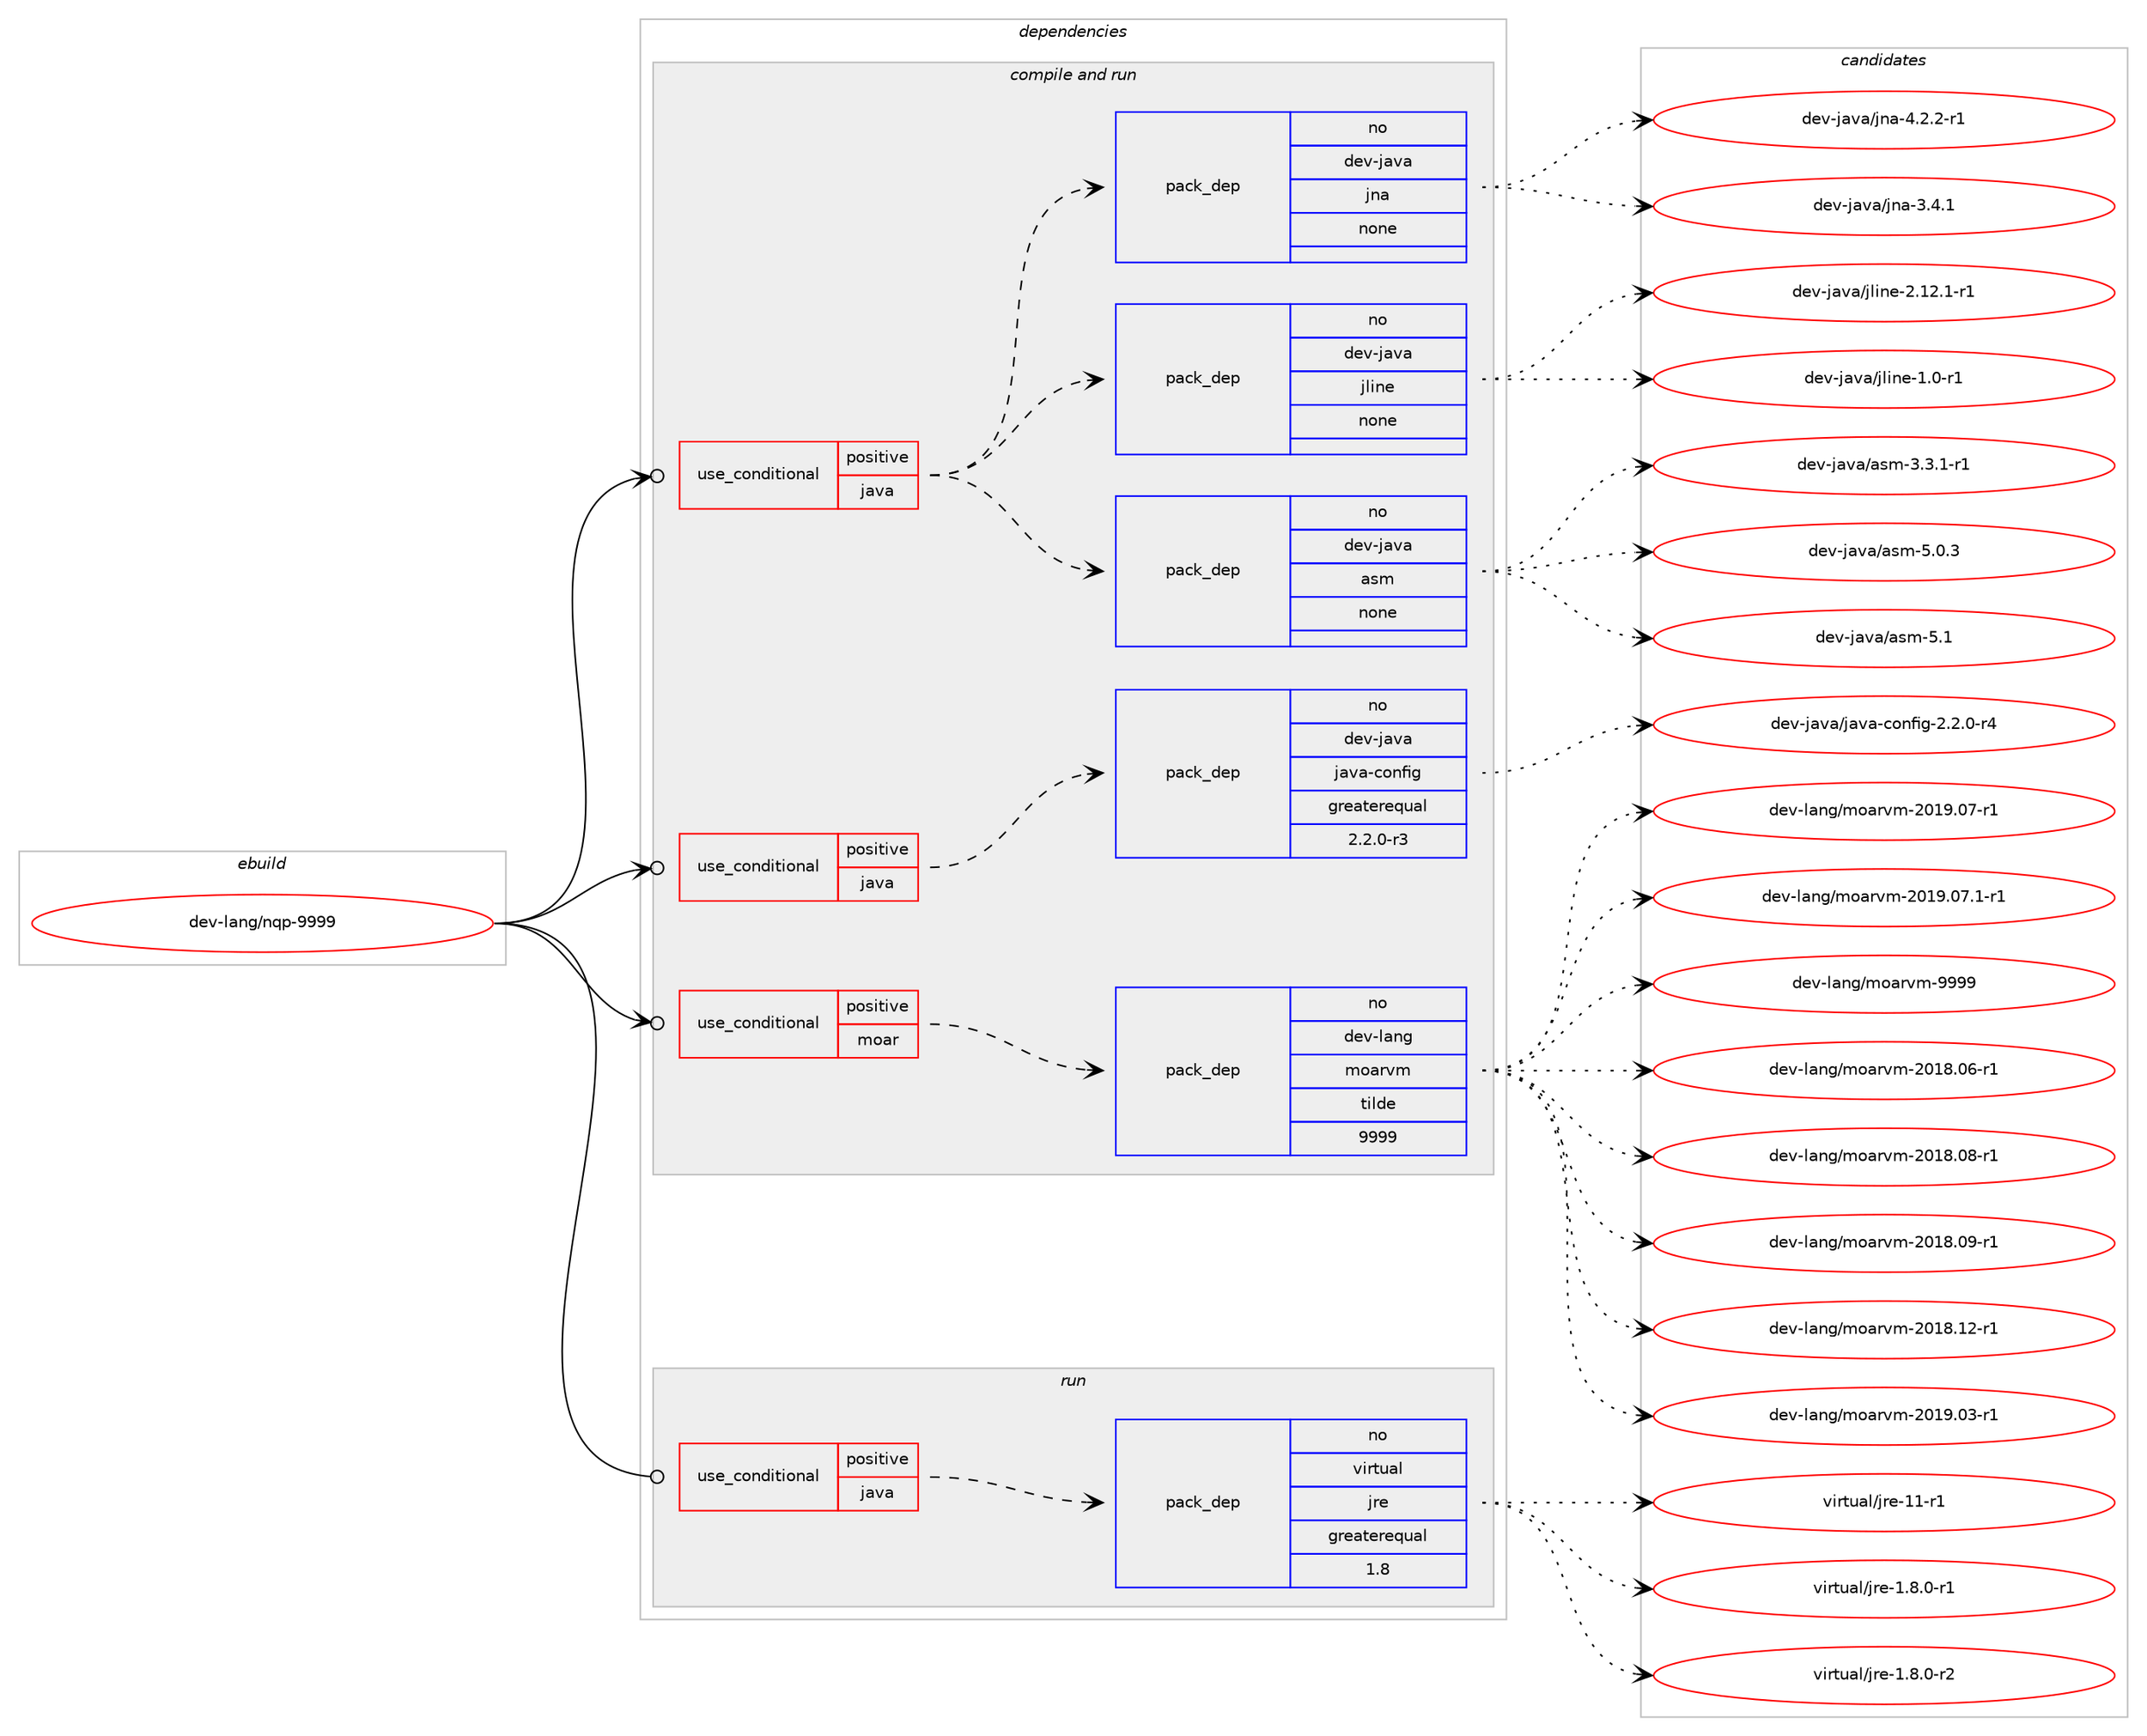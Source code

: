 digraph prolog {

# *************
# Graph options
# *************

newrank=true;
concentrate=true;
compound=true;
graph [rankdir=LR,fontname=Helvetica,fontsize=10,ranksep=1.5];#, ranksep=2.5, nodesep=0.2];
edge  [arrowhead=vee];
node  [fontname=Helvetica,fontsize=10];

# **********
# The ebuild
# **********

subgraph cluster_leftcol {
color=gray;
rank=same;
label=<<i>ebuild</i>>;
id [label="dev-lang/nqp-9999", color=red, width=4, href="../dev-lang/nqp-9999.svg"];
}

# ****************
# The dependencies
# ****************

subgraph cluster_midcol {
color=gray;
label=<<i>dependencies</i>>;
subgraph cluster_compile {
fillcolor="#eeeeee";
style=filled;
label=<<i>compile</i>>;
}
subgraph cluster_compileandrun {
fillcolor="#eeeeee";
style=filled;
label=<<i>compile and run</i>>;
subgraph cond130005 {
dependency559181 [label=<<TABLE BORDER="0" CELLBORDER="1" CELLSPACING="0" CELLPADDING="4"><TR><TD ROWSPAN="3" CELLPADDING="10">use_conditional</TD></TR><TR><TD>positive</TD></TR><TR><TD>java</TD></TR></TABLE>>, shape=none, color=red];
subgraph pack417935 {
dependency559182 [label=<<TABLE BORDER="0" CELLBORDER="1" CELLSPACING="0" CELLPADDING="4" WIDTH="220"><TR><TD ROWSPAN="6" CELLPADDING="30">pack_dep</TD></TR><TR><TD WIDTH="110">no</TD></TR><TR><TD>dev-java</TD></TR><TR><TD>asm</TD></TR><TR><TD>none</TD></TR><TR><TD></TD></TR></TABLE>>, shape=none, color=blue];
}
dependency559181:e -> dependency559182:w [weight=20,style="dashed",arrowhead="vee"];
subgraph pack417936 {
dependency559183 [label=<<TABLE BORDER="0" CELLBORDER="1" CELLSPACING="0" CELLPADDING="4" WIDTH="220"><TR><TD ROWSPAN="6" CELLPADDING="30">pack_dep</TD></TR><TR><TD WIDTH="110">no</TD></TR><TR><TD>dev-java</TD></TR><TR><TD>jline</TD></TR><TR><TD>none</TD></TR><TR><TD></TD></TR></TABLE>>, shape=none, color=blue];
}
dependency559181:e -> dependency559183:w [weight=20,style="dashed",arrowhead="vee"];
subgraph pack417937 {
dependency559184 [label=<<TABLE BORDER="0" CELLBORDER="1" CELLSPACING="0" CELLPADDING="4" WIDTH="220"><TR><TD ROWSPAN="6" CELLPADDING="30">pack_dep</TD></TR><TR><TD WIDTH="110">no</TD></TR><TR><TD>dev-java</TD></TR><TR><TD>jna</TD></TR><TR><TD>none</TD></TR><TR><TD></TD></TR></TABLE>>, shape=none, color=blue];
}
dependency559181:e -> dependency559184:w [weight=20,style="dashed",arrowhead="vee"];
}
id:e -> dependency559181:w [weight=20,style="solid",arrowhead="odotvee"];
subgraph cond130006 {
dependency559185 [label=<<TABLE BORDER="0" CELLBORDER="1" CELLSPACING="0" CELLPADDING="4"><TR><TD ROWSPAN="3" CELLPADDING="10">use_conditional</TD></TR><TR><TD>positive</TD></TR><TR><TD>java</TD></TR></TABLE>>, shape=none, color=red];
subgraph pack417938 {
dependency559186 [label=<<TABLE BORDER="0" CELLBORDER="1" CELLSPACING="0" CELLPADDING="4" WIDTH="220"><TR><TD ROWSPAN="6" CELLPADDING="30">pack_dep</TD></TR><TR><TD WIDTH="110">no</TD></TR><TR><TD>dev-java</TD></TR><TR><TD>java-config</TD></TR><TR><TD>greaterequal</TD></TR><TR><TD>2.2.0-r3</TD></TR></TABLE>>, shape=none, color=blue];
}
dependency559185:e -> dependency559186:w [weight=20,style="dashed",arrowhead="vee"];
}
id:e -> dependency559185:w [weight=20,style="solid",arrowhead="odotvee"];
subgraph cond130007 {
dependency559187 [label=<<TABLE BORDER="0" CELLBORDER="1" CELLSPACING="0" CELLPADDING="4"><TR><TD ROWSPAN="3" CELLPADDING="10">use_conditional</TD></TR><TR><TD>positive</TD></TR><TR><TD>moar</TD></TR></TABLE>>, shape=none, color=red];
subgraph pack417939 {
dependency559188 [label=<<TABLE BORDER="0" CELLBORDER="1" CELLSPACING="0" CELLPADDING="4" WIDTH="220"><TR><TD ROWSPAN="6" CELLPADDING="30">pack_dep</TD></TR><TR><TD WIDTH="110">no</TD></TR><TR><TD>dev-lang</TD></TR><TR><TD>moarvm</TD></TR><TR><TD>tilde</TD></TR><TR><TD>9999</TD></TR></TABLE>>, shape=none, color=blue];
}
dependency559187:e -> dependency559188:w [weight=20,style="dashed",arrowhead="vee"];
}
id:e -> dependency559187:w [weight=20,style="solid",arrowhead="odotvee"];
}
subgraph cluster_run {
fillcolor="#eeeeee";
style=filled;
label=<<i>run</i>>;
subgraph cond130008 {
dependency559189 [label=<<TABLE BORDER="0" CELLBORDER="1" CELLSPACING="0" CELLPADDING="4"><TR><TD ROWSPAN="3" CELLPADDING="10">use_conditional</TD></TR><TR><TD>positive</TD></TR><TR><TD>java</TD></TR></TABLE>>, shape=none, color=red];
subgraph pack417940 {
dependency559190 [label=<<TABLE BORDER="0" CELLBORDER="1" CELLSPACING="0" CELLPADDING="4" WIDTH="220"><TR><TD ROWSPAN="6" CELLPADDING="30">pack_dep</TD></TR><TR><TD WIDTH="110">no</TD></TR><TR><TD>virtual</TD></TR><TR><TD>jre</TD></TR><TR><TD>greaterequal</TD></TR><TR><TD>1.8</TD></TR></TABLE>>, shape=none, color=blue];
}
dependency559189:e -> dependency559190:w [weight=20,style="dashed",arrowhead="vee"];
}
id:e -> dependency559189:w [weight=20,style="solid",arrowhead="odot"];
}
}

# **************
# The candidates
# **************

subgraph cluster_choices {
rank=same;
color=gray;
label=<<i>candidates</i>>;

subgraph choice417935 {
color=black;
nodesep=1;
choice10010111845106971189747971151094551465146494511449 [label="dev-java/asm-3.3.1-r1", color=red, width=4,href="../dev-java/asm-3.3.1-r1.svg"];
choice1001011184510697118974797115109455346484651 [label="dev-java/asm-5.0.3", color=red, width=4,href="../dev-java/asm-5.0.3.svg"];
choice100101118451069711897479711510945534649 [label="dev-java/asm-5.1", color=red, width=4,href="../dev-java/asm-5.1.svg"];
dependency559182:e -> choice10010111845106971189747971151094551465146494511449:w [style=dotted,weight="100"];
dependency559182:e -> choice1001011184510697118974797115109455346484651:w [style=dotted,weight="100"];
dependency559182:e -> choice100101118451069711897479711510945534649:w [style=dotted,weight="100"];
}
subgraph choice417936 {
color=black;
nodesep=1;
choice10010111845106971189747106108105110101454946484511449 [label="dev-java/jline-1.0-r1", color=red, width=4,href="../dev-java/jline-1.0-r1.svg"];
choice10010111845106971189747106108105110101455046495046494511449 [label="dev-java/jline-2.12.1-r1", color=red, width=4,href="../dev-java/jline-2.12.1-r1.svg"];
dependency559183:e -> choice10010111845106971189747106108105110101454946484511449:w [style=dotted,weight="100"];
dependency559183:e -> choice10010111845106971189747106108105110101455046495046494511449:w [style=dotted,weight="100"];
}
subgraph choice417937 {
color=black;
nodesep=1;
choice1001011184510697118974710611097455146524649 [label="dev-java/jna-3.4.1", color=red, width=4,href="../dev-java/jna-3.4.1.svg"];
choice10010111845106971189747106110974552465046504511449 [label="dev-java/jna-4.2.2-r1", color=red, width=4,href="../dev-java/jna-4.2.2-r1.svg"];
dependency559184:e -> choice1001011184510697118974710611097455146524649:w [style=dotted,weight="100"];
dependency559184:e -> choice10010111845106971189747106110974552465046504511449:w [style=dotted,weight="100"];
}
subgraph choice417938 {
color=black;
nodesep=1;
choice10010111845106971189747106971189745991111101021051034550465046484511452 [label="dev-java/java-config-2.2.0-r4", color=red, width=4,href="../dev-java/java-config-2.2.0-r4.svg"];
dependency559186:e -> choice10010111845106971189747106971189745991111101021051034550465046484511452:w [style=dotted,weight="100"];
}
subgraph choice417939 {
color=black;
nodesep=1;
choice1001011184510897110103471091119711411810945504849564648544511449 [label="dev-lang/moarvm-2018.06-r1", color=red, width=4,href="../dev-lang/moarvm-2018.06-r1.svg"];
choice1001011184510897110103471091119711411810945504849564648564511449 [label="dev-lang/moarvm-2018.08-r1", color=red, width=4,href="../dev-lang/moarvm-2018.08-r1.svg"];
choice1001011184510897110103471091119711411810945504849564648574511449 [label="dev-lang/moarvm-2018.09-r1", color=red, width=4,href="../dev-lang/moarvm-2018.09-r1.svg"];
choice1001011184510897110103471091119711411810945504849564649504511449 [label="dev-lang/moarvm-2018.12-r1", color=red, width=4,href="../dev-lang/moarvm-2018.12-r1.svg"];
choice1001011184510897110103471091119711411810945504849574648514511449 [label="dev-lang/moarvm-2019.03-r1", color=red, width=4,href="../dev-lang/moarvm-2019.03-r1.svg"];
choice1001011184510897110103471091119711411810945504849574648554511449 [label="dev-lang/moarvm-2019.07-r1", color=red, width=4,href="../dev-lang/moarvm-2019.07-r1.svg"];
choice10010111845108971101034710911197114118109455048495746485546494511449 [label="dev-lang/moarvm-2019.07.1-r1", color=red, width=4,href="../dev-lang/moarvm-2019.07.1-r1.svg"];
choice100101118451089711010347109111971141181094557575757 [label="dev-lang/moarvm-9999", color=red, width=4,href="../dev-lang/moarvm-9999.svg"];
dependency559188:e -> choice1001011184510897110103471091119711411810945504849564648544511449:w [style=dotted,weight="100"];
dependency559188:e -> choice1001011184510897110103471091119711411810945504849564648564511449:w [style=dotted,weight="100"];
dependency559188:e -> choice1001011184510897110103471091119711411810945504849564648574511449:w [style=dotted,weight="100"];
dependency559188:e -> choice1001011184510897110103471091119711411810945504849564649504511449:w [style=dotted,weight="100"];
dependency559188:e -> choice1001011184510897110103471091119711411810945504849574648514511449:w [style=dotted,weight="100"];
dependency559188:e -> choice1001011184510897110103471091119711411810945504849574648554511449:w [style=dotted,weight="100"];
dependency559188:e -> choice10010111845108971101034710911197114118109455048495746485546494511449:w [style=dotted,weight="100"];
dependency559188:e -> choice100101118451089711010347109111971141181094557575757:w [style=dotted,weight="100"];
}
subgraph choice417940 {
color=black;
nodesep=1;
choice11810511411611797108471061141014549465646484511449 [label="virtual/jre-1.8.0-r1", color=red, width=4,href="../virtual/jre-1.8.0-r1.svg"];
choice11810511411611797108471061141014549465646484511450 [label="virtual/jre-1.8.0-r2", color=red, width=4,href="../virtual/jre-1.8.0-r2.svg"];
choice11810511411611797108471061141014549494511449 [label="virtual/jre-11-r1", color=red, width=4,href="../virtual/jre-11-r1.svg"];
dependency559190:e -> choice11810511411611797108471061141014549465646484511449:w [style=dotted,weight="100"];
dependency559190:e -> choice11810511411611797108471061141014549465646484511450:w [style=dotted,weight="100"];
dependency559190:e -> choice11810511411611797108471061141014549494511449:w [style=dotted,weight="100"];
}
}

}
